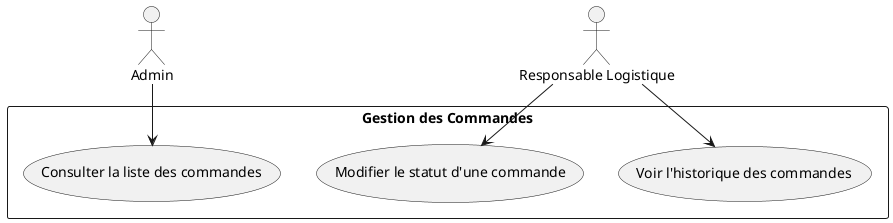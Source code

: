 @startuml
actor "Admin" as Admin
actor "Responsable Logistique" as RL

rectangle "Gestion des Commandes" {
    Admin --> (Consulter la liste des commandes)
    RL --> (Modifier le statut d'une commande)
    RL --> (Voir l'historique des commandes)
}

@enduml
